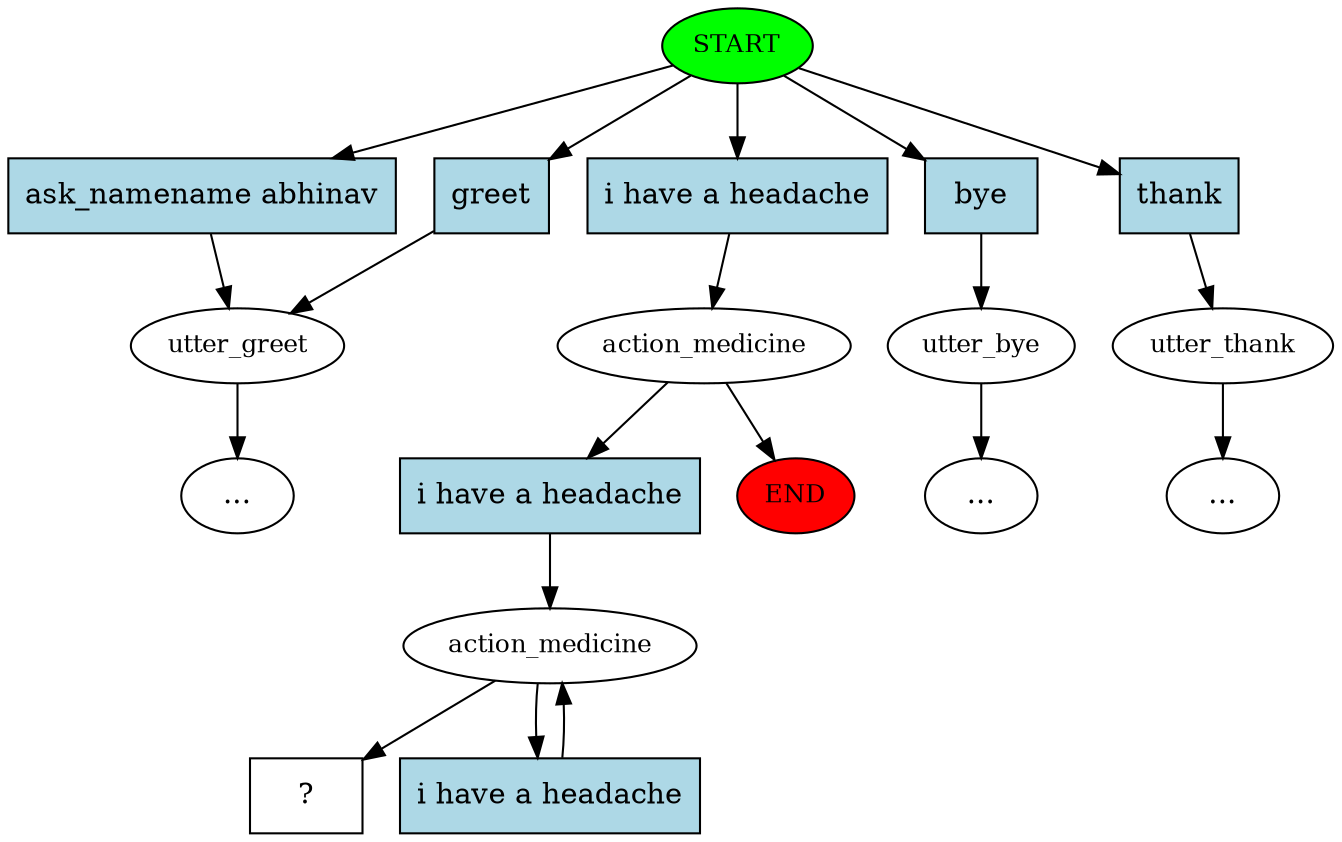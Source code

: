 digraph  {
0 [fontsize=12, class="start active", style=filled, label=START, fillcolor=green];
1 [fontsize=12, class="", label=utter_greet];
2 [fontsize=12, class=active, label=action_medicine];
3 [fontsize=12, class="", label=utter_bye];
7 [fontsize=12, class="", label=utter_thank];
9 [fontsize=12, class=active, label=action_medicine];
11 [shape=rect, class="intent dashed active", label="  ?  "];
12 [shape=rect, class=intent, style=filled, label="ask_namename abhinav", fillcolor=lightblue];
13 [shape=rect, class=intent, style=filled, label=greet, fillcolor=lightblue];
14 [shape=rect, class="intent active", style=filled, label="i have a headache", fillcolor=lightblue];
15 [shape=rect, class=intent, style=filled, label=bye, fillcolor=lightblue];
16 [shape=rect, class=intent, style=filled, label=thank, fillcolor=lightblue];
17 [shape=rect, class="intent active", style=filled, label="i have a headache", fillcolor=lightblue];
18 [shape=rect, class="intent active", style=filled, label="i have a headache", fillcolor=lightblue];
"-1" [fontsize=12, class=end, style=filled, label=END, fillcolor=red];
"-8" [class=ellipsis, label="..."];
"-7" [class=ellipsis, label="..."];
"-4" [class=ellipsis, label="..."];
0 -> 12  [key=0, class=""];
0 -> 13  [key=0, class=""];
0 -> 14  [key=0, class=active];
0 -> 15  [key=0, class=""];
0 -> 16  [key=0, class=""];
1 -> "-7"  [key=NONE, class="", label=""];
2 -> 17  [key=0, class=active];
2 -> "-1"  [key=NONE, class="", label=""];
3 -> "-4"  [key=NONE, class="", label=""];
7 -> "-8"  [key=NONE, class="", label=""];
9 -> 18  [key=0, class=active];
9 -> 11  [key=NONE, class=active, label=""];
12 -> 1  [key=0, class=""];
13 -> 1  [key=0, class=""];
14 -> 2  [key=0, class=active];
15 -> 3  [key=0, class=""];
16 -> 7  [key=0, class=""];
17 -> 9  [key=0, class=active];
18 -> 9  [key=0, class=active];
}
